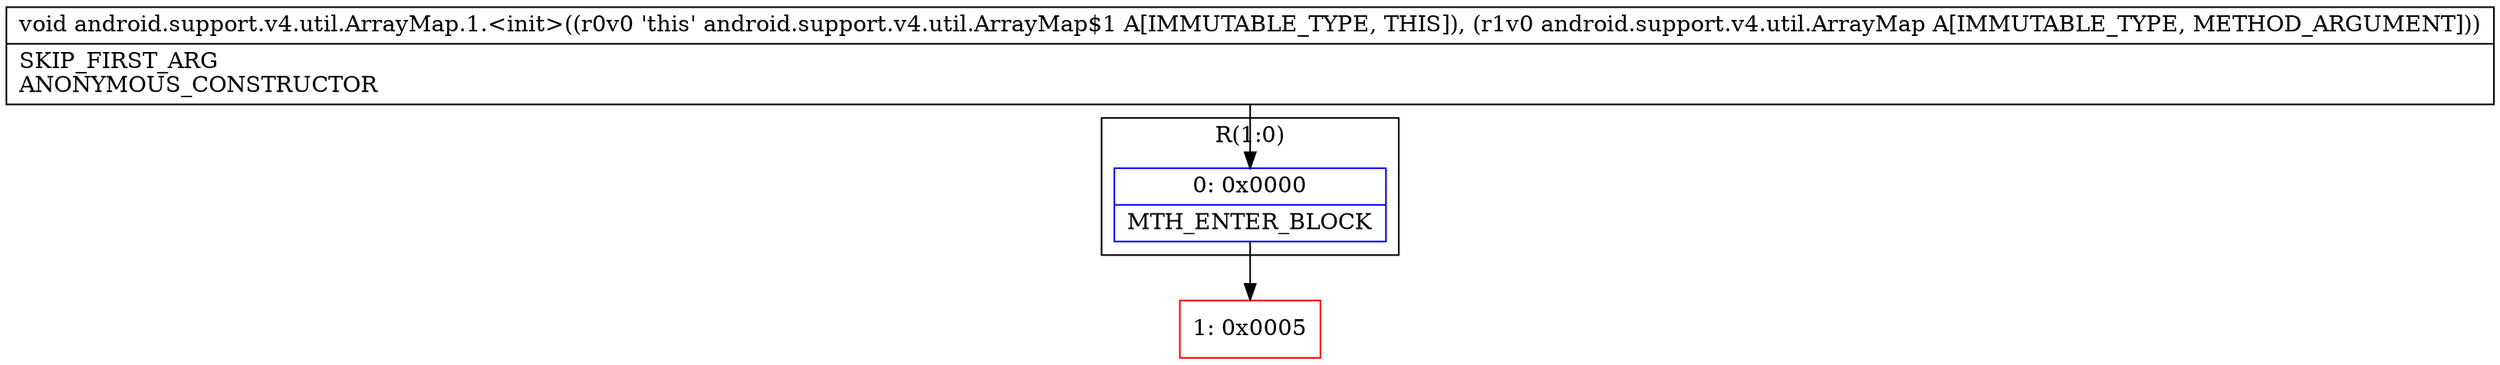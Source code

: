 digraph "CFG forandroid.support.v4.util.ArrayMap.1.\<init\>(Landroid\/support\/v4\/util\/ArrayMap;)V" {
subgraph cluster_Region_74000783 {
label = "R(1:0)";
node [shape=record,color=blue];
Node_0 [shape=record,label="{0\:\ 0x0000|MTH_ENTER_BLOCK\l}"];
}
Node_1 [shape=record,color=red,label="{1\:\ 0x0005}"];
MethodNode[shape=record,label="{void android.support.v4.util.ArrayMap.1.\<init\>((r0v0 'this' android.support.v4.util.ArrayMap$1 A[IMMUTABLE_TYPE, THIS]), (r1v0 android.support.v4.util.ArrayMap A[IMMUTABLE_TYPE, METHOD_ARGUMENT]))  | SKIP_FIRST_ARG\lANONYMOUS_CONSTRUCTOR\l}"];
MethodNode -> Node_0;
Node_0 -> Node_1;
}

